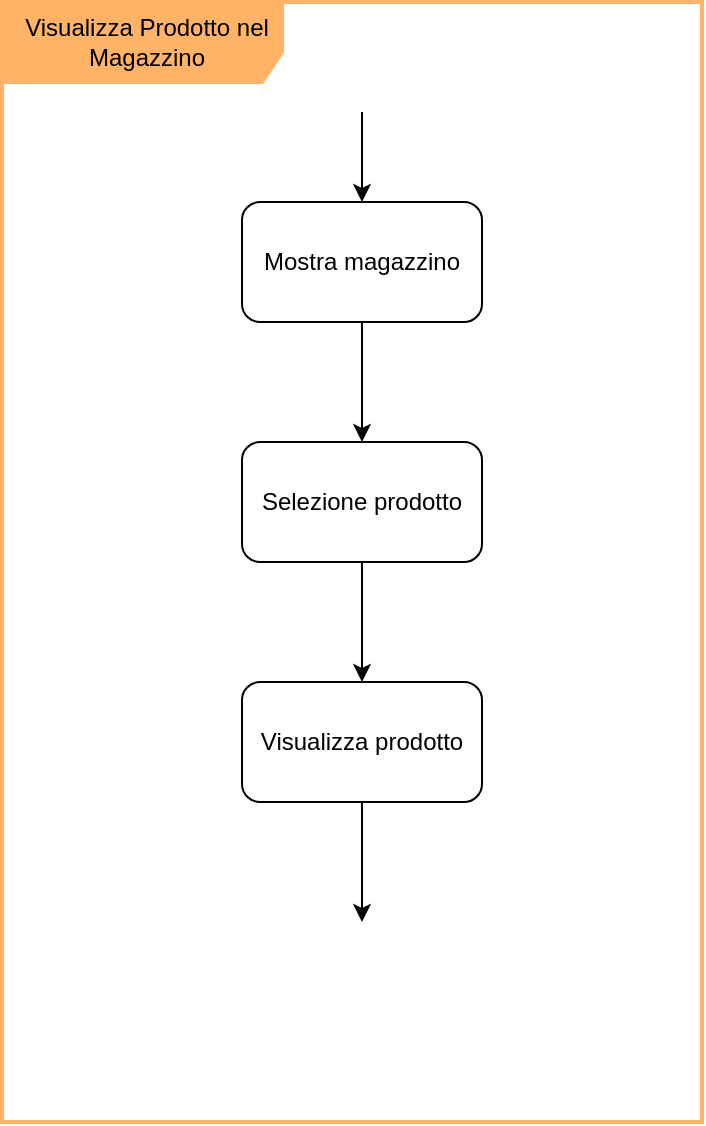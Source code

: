 <mxfile version="18.0.3" type="google"><diagram id="W0F7VH7-Qp46DEy4BMk-" name="Page-1"><mxGraphModel grid="0" page="0" gridSize="10" guides="1" tooltips="1" connect="1" arrows="1" fold="1" pageScale="1" pageWidth="827" pageHeight="1169" math="0" shadow="0"><root><mxCell id="0"/><mxCell id="1" parent="0"/><mxCell id="qyz3wpnrxVTt1rRnS89v-1" style="edgeStyle=orthogonalEdgeStyle;rounded=0;orthogonalLoop=1;jettySize=auto;html=1;entryX=0.5;entryY=0;entryDx=0;entryDy=0;" edge="1" parent="1" source="qyz3wpnrxVTt1rRnS89v-2" target="qyz3wpnrxVTt1rRnS89v-5"><mxGeometry relative="1" as="geometry"/></mxCell><mxCell id="qyz3wpnrxVTt1rRnS89v-2" value="" style="shape=image;html=1;verticalAlign=top;verticalLabelPosition=bottom;labelBackgroundColor=#ffffff;imageAspect=0;aspect=fixed;image=https://cdn4.iconfinder.com/data/icons/essential-app-2/16/record-round-circle-dot-128.png" vertex="1" parent="1"><mxGeometry x="342.5" y="80" width="35" height="35" as="geometry"/></mxCell><mxCell id="qyz3wpnrxVTt1rRnS89v-3" value="" style="shape=image;html=1;verticalAlign=top;verticalLabelPosition=bottom;labelBackgroundColor=#ffffff;imageAspect=0;aspect=fixed;image=https://cdn4.iconfinder.com/data/icons/ionicons/512/icon-ios7-circle-filled-128.png" vertex="1" parent="1"><mxGeometry x="335" y="520" width="50" height="50" as="geometry"/></mxCell><mxCell id="qyz3wpnrxVTt1rRnS89v-4" style="edgeStyle=orthogonalEdgeStyle;rounded=0;orthogonalLoop=1;jettySize=auto;html=1;" edge="1" parent="1" source="qyz3wpnrxVTt1rRnS89v-5"><mxGeometry relative="1" as="geometry"><mxPoint x="360" y="280" as="targetPoint"/></mxGeometry></mxCell><mxCell id="qyz3wpnrxVTt1rRnS89v-5" value="Mostra magazzino" style="rounded=1;whiteSpace=wrap;html=1;" vertex="1" parent="1"><mxGeometry x="300" y="160" width="120" height="60" as="geometry"/></mxCell><mxCell id="qyz3wpnrxVTt1rRnS89v-6" style="edgeStyle=orthogonalEdgeStyle;rounded=0;orthogonalLoop=1;jettySize=auto;html=1;entryX=0.5;entryY=0;entryDx=0;entryDy=0;" edge="1" parent="1" source="qyz3wpnrxVTt1rRnS89v-7" target="qyz3wpnrxVTt1rRnS89v-9"><mxGeometry relative="1" as="geometry"/></mxCell><mxCell id="qyz3wpnrxVTt1rRnS89v-7" value="Selezione prodotto" style="rounded=1;whiteSpace=wrap;html=1;" vertex="1" parent="1"><mxGeometry x="300" y="280" width="120" height="60" as="geometry"/></mxCell><mxCell id="qyz3wpnrxVTt1rRnS89v-8" style="edgeStyle=orthogonalEdgeStyle;rounded=0;orthogonalLoop=1;jettySize=auto;html=1;entryX=0.5;entryY=0;entryDx=0;entryDy=0;" edge="1" parent="1" source="qyz3wpnrxVTt1rRnS89v-9" target="qyz3wpnrxVTt1rRnS89v-3"><mxGeometry relative="1" as="geometry"/></mxCell><mxCell id="qyz3wpnrxVTt1rRnS89v-9" value="Visualizza prodotto" style="rounded=1;whiteSpace=wrap;html=1;" vertex="1" parent="1"><mxGeometry x="300" y="400" width="120" height="60" as="geometry"/></mxCell><mxCell id="qyz3wpnrxVTt1rRnS89v-10" value="Visualizza Prodotto nel Magazzino" style="shape=umlFrame;whiteSpace=wrap;html=1;width=140;height=40;boundedLbl=1;verticalAlign=middle;align=center;spacingLeft=5;strokeWidth=2;strokeColor=#FFB366;fillColor=#FFB366;" vertex="1" parent="1"><mxGeometry x="180" y="60" width="350" height="560" as="geometry"/></mxCell></root></mxGraphModel></diagram></mxfile>
